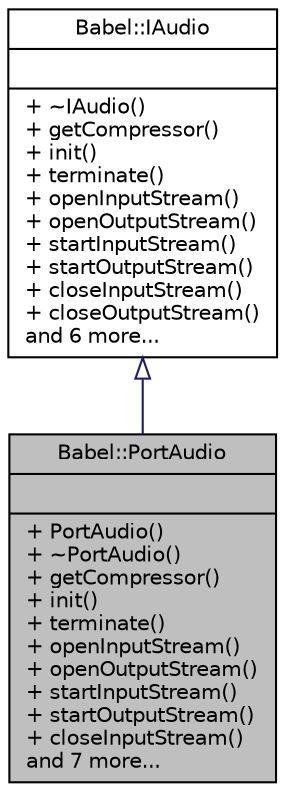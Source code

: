 digraph "Babel::PortAudio"
{
 // LATEX_PDF_SIZE
  edge [fontname="Helvetica",fontsize="10",labelfontname="Helvetica",labelfontsize="10"];
  node [fontname="Helvetica",fontsize="10",shape=record];
  Node1 [label="{Babel::PortAudio\n||+ PortAudio()\l+ ~PortAudio()\l+ getCompressor()\l+ init()\l+ terminate()\l+ openInputStream()\l+ openOutputStream()\l+ startInputStream()\l+ startOutputStream()\l+ closeInputStream()\land 7 more...\l}",height=0.2,width=0.4,color="black", fillcolor="grey75", style="filled", fontcolor="black",tooltip=" "];
  Node2 -> Node1 [dir="back",color="midnightblue",fontsize="10",style="solid",arrowtail="onormal",fontname="Helvetica"];
  Node2 [label="{Babel::IAudio\n||+ ~IAudio()\l+ getCompressor()\l+ init()\l+ terminate()\l+ openInputStream()\l+ openOutputStream()\l+ startInputStream()\l+ startOutputStream()\l+ closeInputStream()\l+ closeOutputStream()\land 6 more...\l}",height=0.2,width=0.4,color="black", fillcolor="white", style="filled",URL="$classBabel_1_1IAudio.html",tooltip=" "];
}
